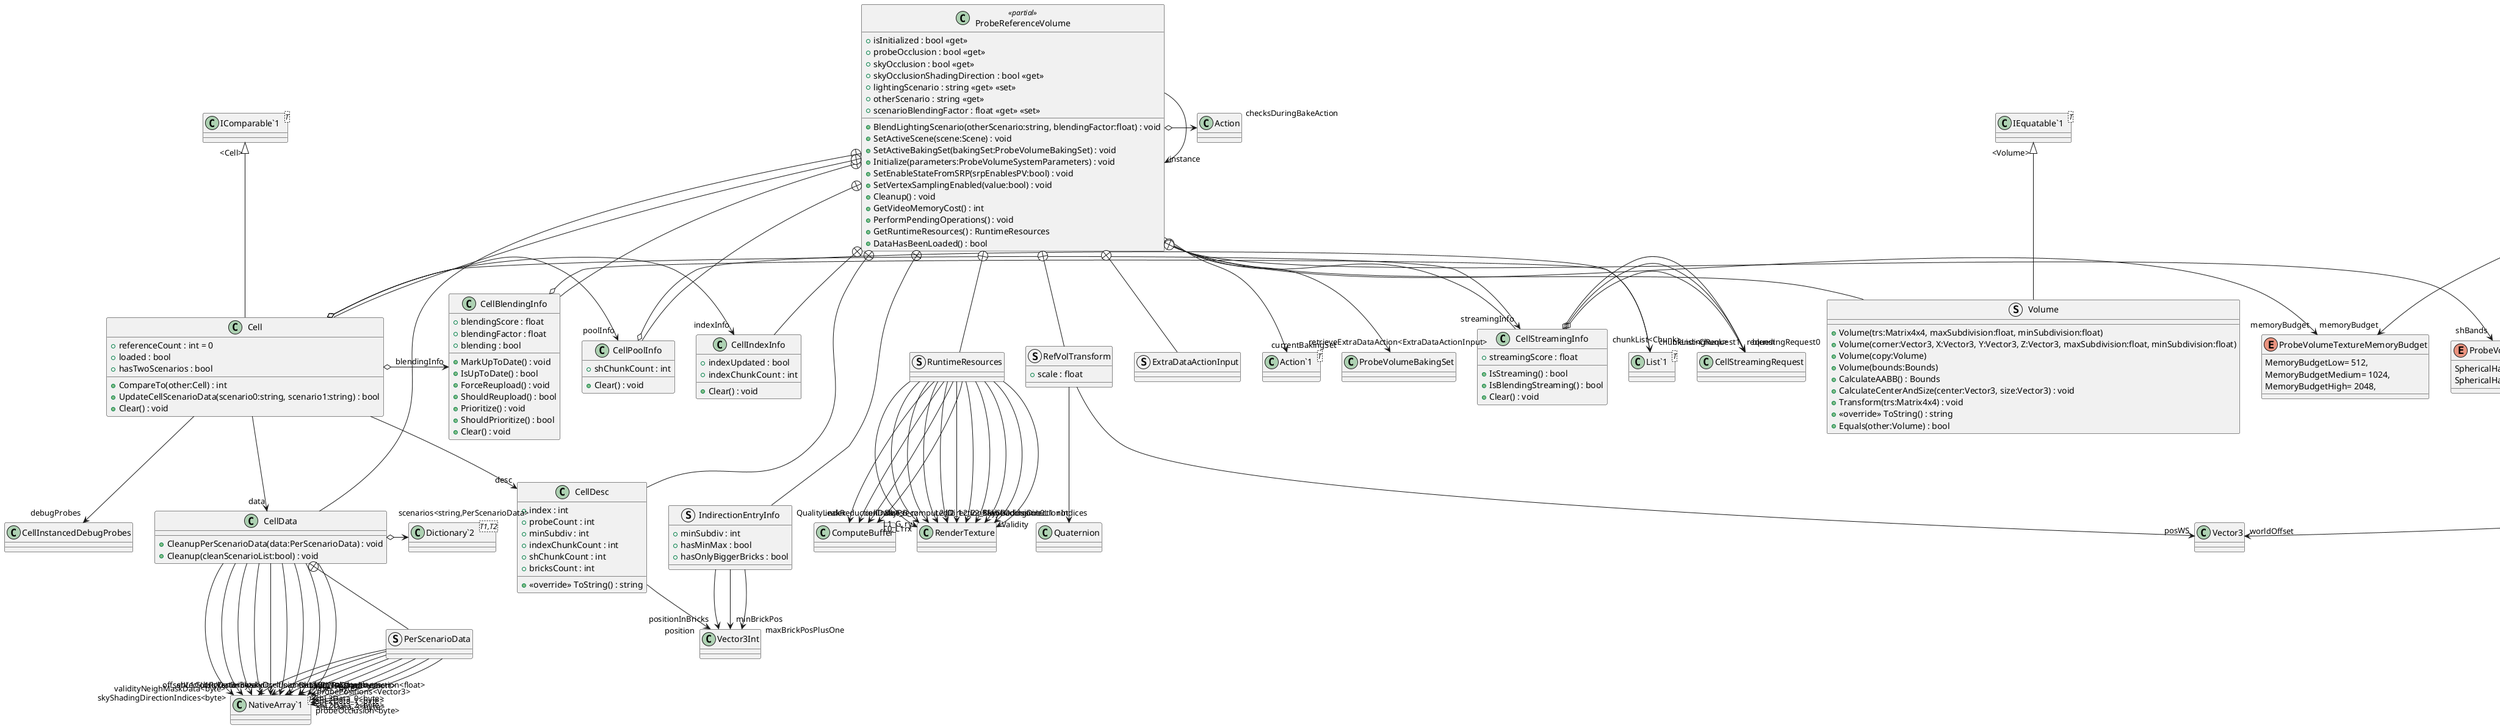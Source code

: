 @startuml
class SceneExtensions <<static>> {
    + {static} GetGUID(scene:Scene) : string
}
struct ProbeVolumeSystemParameters {
    + supportScenarios : bool
    + supportScenarioBlending : bool
    + supportGPUStreaming : bool
    + supportDiskStreaming : bool
    + supportsRuntimeDebug : bool
}
struct ProbeVolumeShadingParameters {
    + normalBias : float
    + viewBias : float
    + scaleBiasByMinDistanceBetweenProbes : bool
    + samplingNoise : float
    + weight : float
    + frameIndexForNoise : int
    + reflNormalizationLowerClamp : float
    + reflNormalizationUpperClamp : float
    + skyOcclusionIntensity : float
    + skyOcclusionShadingDirection : bool
    + regionCount : int
}
enum ProbeVolumeTextureMemoryBudget {
    MemoryBudgetLow= 512,
    MemoryBudgetMedium= 1024,
    MemoryBudgetHigh= 2048,
}
enum ProbeVolumeBlendingTextureMemoryBudget {
    MemoryBudgetLow= 128,
    MemoryBudgetMedium= 256,
    MemoryBudgetHigh= 512,
}
enum ProbeVolumeSHBands {
    SphericalHarmonicsL1= 1,
    SphericalHarmonicsL2= 2,
}
class ProbeReferenceVolume <<partial>> {
    + isInitialized : bool <<get>>
    + probeOcclusion : bool <<get>>
    + skyOcclusion : bool <<get>>
    + skyOcclusionShadingDirection : bool <<get>>
    + lightingScenario : string <<get>> <<set>>
    + otherScenario : string <<get>>
    + scenarioBlendingFactor : float <<get>> <<set>>
    + BlendLightingScenario(otherScenario:string, blendingFactor:float) : void
    + SetActiveScene(scene:Scene) : void
    + SetActiveBakingSet(bakingSet:ProbeVolumeBakingSet) : void
    + Initialize(parameters:ProbeVolumeSystemParameters) : void
    + SetEnableStateFromSRP(srpEnablesPV:bool) : void
    + SetVertexSamplingEnabled(value:bool) : void
    + Cleanup() : void
    + GetVideoMemoryCost() : int
    + PerformPendingOperations() : void
    + GetRuntimeResources() : RuntimeResources
    + DataHasBeenLoaded() : bool
}
struct IndirectionEntryInfo {
    + minSubdiv : int
    + hasMinMax : bool
    + hasOnlyBiggerBricks : bool
}
class CellDesc {
    + index : int
    + probeCount : int
    + minSubdiv : int
    + indexChunkCount : int
    + shChunkCount : int
    + bricksCount : int
    + <<override>> ToString() : string
}
class CellData {
    + CleanupPerScenarioData(data:PerScenarioData) : void
    + Cleanup(cleanScenarioList:bool) : void
}
class CellPoolInfo {
    + shChunkCount : int
    + Clear() : void
}
class CellIndexInfo {
    + indexUpdated : bool
    + indexChunkCount : int
    + Clear() : void
}
class CellBlendingInfo {
    + blendingScore : float
    + blendingFactor : float
    + blending : bool
    + MarkUpToDate() : void
    + IsUpToDate() : bool
    + ForceReupload() : void
    + ShouldReupload() : bool
    + Prioritize() : void
    + ShouldPrioritize() : bool
    + Clear() : void
}
class CellStreamingInfo {
    + streamingScore : float
    + IsStreaming() : bool
    + IsBlendingStreaming() : bool
    + Clear() : void
}
class Cell {
    + referenceCount : int = 0
    + loaded : bool
    + hasTwoScenarios : bool
    + CompareTo(other:Cell) : int
    + UpdateCellScenarioData(scenario0:string, scenario1:string) : bool
    + Clear() : void
}
struct Volume {
    + Volume(trs:Matrix4x4, maxSubdivision:float, minSubdivision:float)
    + Volume(corner:Vector3, X:Vector3, Y:Vector3, Z:Vector3, maxSubdivision:float, minSubdivision:float)
    + Volume(copy:Volume)
    + Volume(bounds:Bounds)
    + CalculateAABB() : Bounds
    + CalculateCenterAndSize(center:Vector3, size:Vector3) : void
    + Transform(trs:Matrix4x4) : void
    + <<override>> ToString() : string
    + Equals(other:Volume) : bool
}
struct RefVolTransform {
    + scale : float
}
struct RuntimeResources {
}
struct ExtraDataActionInput {
}
class "Action`1"<T> {
}
class "NativeArray`1"<T> {
}
struct PerScenarioData {
}
class "Dictionary`2"<T1,T2> {
}
class "List`1"<T> {
}
class "IComparable`1"<T> {
}
class "IEquatable`1"<T> {
}
ProbeVolumeSystemParameters --> "memoryBudget" ProbeVolumeTextureMemoryBudget
ProbeVolumeSystemParameters --> "blendingMemoryBudget" ProbeVolumeBlendingTextureMemoryBudget
ProbeVolumeSystemParameters --> "shBands" ProbeVolumeSHBands
ProbeVolumeSystemParameters --> "probeDebugShader" Shader
ProbeVolumeSystemParameters --> "probeSamplingDebugShader" Shader
ProbeVolumeSystemParameters --> "probeSamplingDebugTexture" Texture
ProbeVolumeSystemParameters --> "probeSamplingDebugMesh" Mesh
ProbeVolumeSystemParameters --> "offsetDebugShader" Shader
ProbeVolumeSystemParameters --> "fragmentationDebugShader" Shader
ProbeVolumeSystemParameters --> "scenarioBlendingShader" ComputeShader
ProbeVolumeSystemParameters --> "streamingUploadShader" ComputeShader
ProbeVolumeSystemParameters --> "sceneData" ProbeVolumeSceneData
ProbeVolumeShadingParameters --> "leakReductionMode" APVLeakReductionMode
ProbeVolumeShadingParameters --> "regionLayerMasks" uint4
ProbeVolumeShadingParameters --> "worldOffset" Vector3
ProbeReferenceVolume --> "retrieveExtraDataAction<ExtraDataActionInput>" "Action`1"
ProbeReferenceVolume o-> "checksDuringBakeAction" Action
ProbeReferenceVolume --> "shBands" ProbeVolumeSHBands
ProbeReferenceVolume --> "currentBakingSet" ProbeVolumeBakingSet
ProbeReferenceVolume --> "memoryBudget" ProbeVolumeTextureMemoryBudget
ProbeReferenceVolume --> "instance" ProbeReferenceVolume
ProbeReferenceVolume +-- IndirectionEntryInfo
IndirectionEntryInfo --> "positionInBricks" Vector3Int
IndirectionEntryInfo --> "minBrickPos" Vector3Int
IndirectionEntryInfo --> "maxBrickPosPlusOne" Vector3Int
ProbeReferenceVolume +-- CellDesc
CellDesc --> "position" Vector3Int
ProbeReferenceVolume +-- CellData
CellData --> "validityNeighMaskData<byte>" "NativeArray`1"
CellData --> "skyOcclusionDataL0L1<ushort>" "NativeArray`1"
CellData --> "skyShadingDirectionIndices<byte>" "NativeArray`1"
CellData o-> "scenarios<string,PerScenarioData>" "Dictionary`2"
CellData --> "bricks<Brick>" "NativeArray`1"
CellData --> "probePositions<Vector3>" "NativeArray`1"
CellData --> "touchupVolumeInteraction<float>" "NativeArray`1"
CellData --> "offsetVectors<Vector3>" "NativeArray`1"
CellData --> "validity<float>" "NativeArray`1"
CellData --> "layer<byte>" "NativeArray`1"
ProbeReferenceVolume +-- CellPoolInfo
CellPoolInfo o-> "chunkList<Chunk>" "List`1"
ProbeReferenceVolume +-- CellIndexInfo
ProbeReferenceVolume +-- CellBlendingInfo
CellBlendingInfo o-> "chunkList<Chunk>" "List`1"
ProbeReferenceVolume +-- CellStreamingInfo
CellStreamingInfo o-> "request" CellStreamingRequest
CellStreamingInfo o-> "blendingRequest0" CellStreamingRequest
CellStreamingInfo o-> "blendingRequest1" CellStreamingRequest
ProbeReferenceVolume +-- Cell
"IComparable`1" "<Cell>" <|-- Cell
Cell --> "desc" CellDesc
Cell --> "data" CellData
Cell o-> "poolInfo" CellPoolInfo
Cell o-> "indexInfo" CellIndexInfo
Cell o-> "blendingInfo" CellBlendingInfo
Cell o-> "streamingInfo" CellStreamingInfo
Cell --> "debugProbes" CellInstancedDebugProbes
ProbeReferenceVolume +-- Volume
"IEquatable`1" "<Volume>" <|-- Volume
ProbeReferenceVolume +-- RefVolTransform
RefVolTransform --> "posWS" Vector3
RefVolTransform --> "rot" Quaternion
ProbeReferenceVolume +-- RuntimeResources
RuntimeResources --> "index" ComputeBuffer
RuntimeResources --> "cellIndices" ComputeBuffer
RuntimeResources --> "L0_L1rx" RenderTexture
RuntimeResources --> "L1_G_ry" RenderTexture
RuntimeResources --> "L1_B_rz" RenderTexture
RuntimeResources --> "L2_0" RenderTexture
RuntimeResources --> "L2_1" RenderTexture
RuntimeResources --> "L2_2" RenderTexture
RuntimeResources --> "L2_3" RenderTexture
RuntimeResources --> "ProbeOcclusion" RenderTexture
RuntimeResources --> "Validity" RenderTexture
RuntimeResources --> "SkyOcclusionL0L1" RenderTexture
RuntimeResources --> "SkyShadingDirectionIndices" RenderTexture
RuntimeResources --> "SkyPrecomputedDirections" ComputeBuffer
RuntimeResources --> "QualityLeakReductionData" ComputeBuffer
ProbeReferenceVolume +-- ExtraDataActionInput
CellData +-- PerScenarioData
PerScenarioData --> "shL0L1RxData<ushort>" "NativeArray`1"
PerScenarioData --> "shL1GL1RyData<byte>" "NativeArray`1"
PerScenarioData --> "shL1BL1RzData<byte>" "NativeArray`1"
PerScenarioData --> "shL2Data_0<byte>" "NativeArray`1"
PerScenarioData --> "shL2Data_1<byte>" "NativeArray`1"
PerScenarioData --> "shL2Data_2<byte>" "NativeArray`1"
PerScenarioData --> "shL2Data_3<byte>" "NativeArray`1"
PerScenarioData --> "probeOcclusion<byte>" "NativeArray`1"
@enduml
